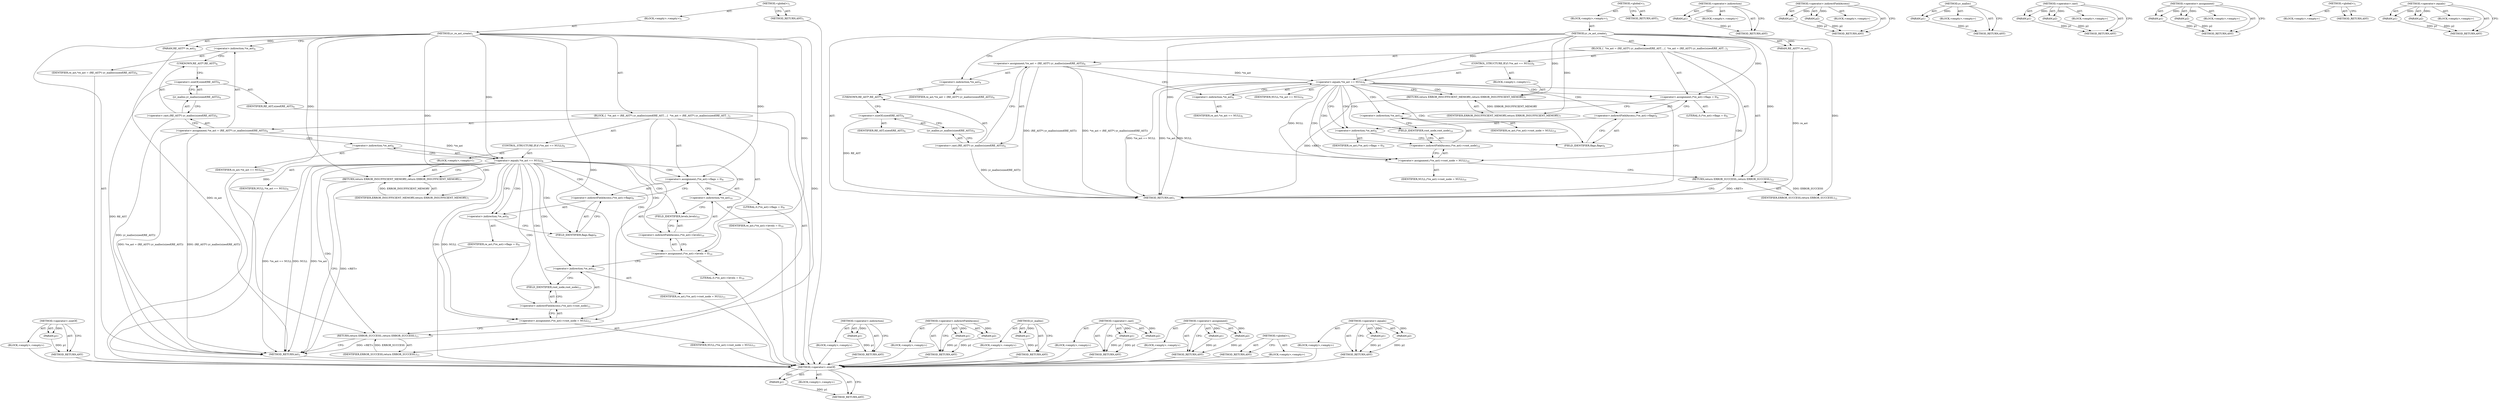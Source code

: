 digraph "&lt;operator&gt;.equals" {
vulnerable_80 [label=<(METHOD,&lt;operator&gt;.sizeOf)>];
vulnerable_81 [label=<(PARAM,p1)>];
vulnerable_82 [label=<(BLOCK,&lt;empty&gt;,&lt;empty&gt;)>];
vulnerable_83 [label=<(METHOD_RETURN,ANY)>];
vulnerable_6 [label=<(METHOD,&lt;global&gt;)<SUB>1</SUB>>];
vulnerable_7 [label=<(BLOCK,&lt;empty&gt;,&lt;empty&gt;)<SUB>1</SUB>>];
vulnerable_8 [label=<(METHOD,yr_re_ast_create)<SUB>1</SUB>>];
vulnerable_9 [label=<(PARAM,RE_AST** re_ast)<SUB>2</SUB>>];
vulnerable_10 [label=<(BLOCK,{
  *re_ast = (RE_AST*) yr_malloc(sizeof(RE_AST...,{
  *re_ast = (RE_AST*) yr_malloc(sizeof(RE_AST...)<SUB>3</SUB>>];
vulnerable_11 [label=<(&lt;operator&gt;.assignment,*re_ast = (RE_AST*) yr_malloc(sizeof(RE_AST)))<SUB>4</SUB>>];
vulnerable_12 [label=<(&lt;operator&gt;.indirection,*re_ast)<SUB>4</SUB>>];
vulnerable_13 [label=<(IDENTIFIER,re_ast,*re_ast = (RE_AST*) yr_malloc(sizeof(RE_AST)))<SUB>4</SUB>>];
vulnerable_14 [label=<(&lt;operator&gt;.cast,(RE_AST*) yr_malloc(sizeof(RE_AST)))<SUB>4</SUB>>];
vulnerable_15 [label=<(UNKNOWN,RE_AST*,RE_AST*)<SUB>4</SUB>>];
vulnerable_16 [label=<(yr_malloc,yr_malloc(sizeof(RE_AST)))<SUB>4</SUB>>];
vulnerable_17 [label=<(&lt;operator&gt;.sizeOf,sizeof(RE_AST))<SUB>4</SUB>>];
vulnerable_18 [label=<(IDENTIFIER,RE_AST,sizeof(RE_AST))<SUB>4</SUB>>];
vulnerable_19 [label=<(CONTROL_STRUCTURE,IF,if (*re_ast == NULL))<SUB>6</SUB>>];
vulnerable_20 [label=<(&lt;operator&gt;.equals,*re_ast == NULL)<SUB>6</SUB>>];
vulnerable_21 [label=<(&lt;operator&gt;.indirection,*re_ast)<SUB>6</SUB>>];
vulnerable_22 [label=<(IDENTIFIER,re_ast,*re_ast == NULL)<SUB>6</SUB>>];
vulnerable_23 [label=<(IDENTIFIER,NULL,*re_ast == NULL)<SUB>6</SUB>>];
vulnerable_24 [label=<(BLOCK,&lt;empty&gt;,&lt;empty&gt;)<SUB>7</SUB>>];
vulnerable_25 [label=<(RETURN,return ERROR_INSUFFICIENT_MEMORY;,return ERROR_INSUFFICIENT_MEMORY;)<SUB>7</SUB>>];
vulnerable_26 [label=<(IDENTIFIER,ERROR_INSUFFICIENT_MEMORY,return ERROR_INSUFFICIENT_MEMORY;)<SUB>7</SUB>>];
vulnerable_27 [label=<(&lt;operator&gt;.assignment,(*re_ast)-&gt;flags = 0)<SUB>9</SUB>>];
vulnerable_28 [label=<(&lt;operator&gt;.indirectFieldAccess,(*re_ast)-&gt;flags)<SUB>9</SUB>>];
vulnerable_29 [label=<(&lt;operator&gt;.indirection,*re_ast)<SUB>9</SUB>>];
vulnerable_30 [label=<(IDENTIFIER,re_ast,(*re_ast)-&gt;flags = 0)<SUB>9</SUB>>];
vulnerable_31 [label=<(FIELD_IDENTIFIER,flags,flags)<SUB>9</SUB>>];
vulnerable_32 [label=<(LITERAL,0,(*re_ast)-&gt;flags = 0)<SUB>9</SUB>>];
vulnerable_33 [label=<(&lt;operator&gt;.assignment,(*re_ast)-&gt;root_node = NULL)<SUB>10</SUB>>];
vulnerable_34 [label=<(&lt;operator&gt;.indirectFieldAccess,(*re_ast)-&gt;root_node)<SUB>10</SUB>>];
vulnerable_35 [label=<(&lt;operator&gt;.indirection,*re_ast)<SUB>10</SUB>>];
vulnerable_36 [label=<(IDENTIFIER,re_ast,(*re_ast)-&gt;root_node = NULL)<SUB>10</SUB>>];
vulnerable_37 [label=<(FIELD_IDENTIFIER,root_node,root_node)<SUB>10</SUB>>];
vulnerable_38 [label=<(IDENTIFIER,NULL,(*re_ast)-&gt;root_node = NULL)<SUB>10</SUB>>];
vulnerable_39 [label=<(RETURN,return ERROR_SUCCESS;,return ERROR_SUCCESS;)<SUB>12</SUB>>];
vulnerable_40 [label=<(IDENTIFIER,ERROR_SUCCESS,return ERROR_SUCCESS;)<SUB>12</SUB>>];
vulnerable_41 [label=<(METHOD_RETURN,int)<SUB>1</SUB>>];
vulnerable_43 [label=<(METHOD_RETURN,ANY)<SUB>1</SUB>>];
vulnerable_67 [label=<(METHOD,&lt;operator&gt;.indirection)>];
vulnerable_68 [label=<(PARAM,p1)>];
vulnerable_69 [label=<(BLOCK,&lt;empty&gt;,&lt;empty&gt;)>];
vulnerable_70 [label=<(METHOD_RETURN,ANY)>];
vulnerable_89 [label=<(METHOD,&lt;operator&gt;.indirectFieldAccess)>];
vulnerable_90 [label=<(PARAM,p1)>];
vulnerable_91 [label=<(PARAM,p2)>];
vulnerable_92 [label=<(BLOCK,&lt;empty&gt;,&lt;empty&gt;)>];
vulnerable_93 [label=<(METHOD_RETURN,ANY)>];
vulnerable_76 [label=<(METHOD,yr_malloc)>];
vulnerable_77 [label=<(PARAM,p1)>];
vulnerable_78 [label=<(BLOCK,&lt;empty&gt;,&lt;empty&gt;)>];
vulnerable_79 [label=<(METHOD_RETURN,ANY)>];
vulnerable_71 [label=<(METHOD,&lt;operator&gt;.cast)>];
vulnerable_72 [label=<(PARAM,p1)>];
vulnerable_73 [label=<(PARAM,p2)>];
vulnerable_74 [label=<(BLOCK,&lt;empty&gt;,&lt;empty&gt;)>];
vulnerable_75 [label=<(METHOD_RETURN,ANY)>];
vulnerable_62 [label=<(METHOD,&lt;operator&gt;.assignment)>];
vulnerable_63 [label=<(PARAM,p1)>];
vulnerable_64 [label=<(PARAM,p2)>];
vulnerable_65 [label=<(BLOCK,&lt;empty&gt;,&lt;empty&gt;)>];
vulnerable_66 [label=<(METHOD_RETURN,ANY)>];
vulnerable_56 [label=<(METHOD,&lt;global&gt;)<SUB>1</SUB>>];
vulnerable_57 [label=<(BLOCK,&lt;empty&gt;,&lt;empty&gt;)>];
vulnerable_58 [label=<(METHOD_RETURN,ANY)>];
vulnerable_84 [label=<(METHOD,&lt;operator&gt;.equals)>];
vulnerable_85 [label=<(PARAM,p1)>];
vulnerable_86 [label=<(PARAM,p2)>];
vulnerable_87 [label=<(BLOCK,&lt;empty&gt;,&lt;empty&gt;)>];
vulnerable_88 [label=<(METHOD_RETURN,ANY)>];
fixed_86 [label=<(METHOD,&lt;operator&gt;.sizeOf)>];
fixed_87 [label=<(PARAM,p1)>];
fixed_88 [label=<(BLOCK,&lt;empty&gt;,&lt;empty&gt;)>];
fixed_89 [label=<(METHOD_RETURN,ANY)>];
fixed_6 [label=<(METHOD,&lt;global&gt;)<SUB>1</SUB>>];
fixed_7 [label=<(BLOCK,&lt;empty&gt;,&lt;empty&gt;)<SUB>1</SUB>>];
fixed_8 [label=<(METHOD,yr_re_ast_create)<SUB>1</SUB>>];
fixed_9 [label=<(PARAM,RE_AST** re_ast)<SUB>2</SUB>>];
fixed_10 [label=<(BLOCK,{
  *re_ast = (RE_AST*) yr_malloc(sizeof(RE_AST...,{
  *re_ast = (RE_AST*) yr_malloc(sizeof(RE_AST...)<SUB>3</SUB>>];
fixed_11 [label=<(&lt;operator&gt;.assignment,*re_ast = (RE_AST*) yr_malloc(sizeof(RE_AST)))<SUB>4</SUB>>];
fixed_12 [label=<(&lt;operator&gt;.indirection,*re_ast)<SUB>4</SUB>>];
fixed_13 [label=<(IDENTIFIER,re_ast,*re_ast = (RE_AST*) yr_malloc(sizeof(RE_AST)))<SUB>4</SUB>>];
fixed_14 [label=<(&lt;operator&gt;.cast,(RE_AST*) yr_malloc(sizeof(RE_AST)))<SUB>4</SUB>>];
fixed_15 [label=<(UNKNOWN,RE_AST*,RE_AST*)<SUB>4</SUB>>];
fixed_16 [label=<(yr_malloc,yr_malloc(sizeof(RE_AST)))<SUB>4</SUB>>];
fixed_17 [label=<(&lt;operator&gt;.sizeOf,sizeof(RE_AST))<SUB>4</SUB>>];
fixed_18 [label=<(IDENTIFIER,RE_AST,sizeof(RE_AST))<SUB>4</SUB>>];
fixed_19 [label=<(CONTROL_STRUCTURE,IF,if (*re_ast == NULL))<SUB>6</SUB>>];
fixed_20 [label=<(&lt;operator&gt;.equals,*re_ast == NULL)<SUB>6</SUB>>];
fixed_21 [label=<(&lt;operator&gt;.indirection,*re_ast)<SUB>6</SUB>>];
fixed_22 [label=<(IDENTIFIER,re_ast,*re_ast == NULL)<SUB>6</SUB>>];
fixed_23 [label=<(IDENTIFIER,NULL,*re_ast == NULL)<SUB>6</SUB>>];
fixed_24 [label=<(BLOCK,&lt;empty&gt;,&lt;empty&gt;)<SUB>7</SUB>>];
fixed_25 [label=<(RETURN,return ERROR_INSUFFICIENT_MEMORY;,return ERROR_INSUFFICIENT_MEMORY;)<SUB>7</SUB>>];
fixed_26 [label=<(IDENTIFIER,ERROR_INSUFFICIENT_MEMORY,return ERROR_INSUFFICIENT_MEMORY;)<SUB>7</SUB>>];
fixed_27 [label=<(&lt;operator&gt;.assignment,(*re_ast)-&gt;flags = 0)<SUB>9</SUB>>];
fixed_28 [label=<(&lt;operator&gt;.indirectFieldAccess,(*re_ast)-&gt;flags)<SUB>9</SUB>>];
fixed_29 [label=<(&lt;operator&gt;.indirection,*re_ast)<SUB>9</SUB>>];
fixed_30 [label=<(IDENTIFIER,re_ast,(*re_ast)-&gt;flags = 0)<SUB>9</SUB>>];
fixed_31 [label=<(FIELD_IDENTIFIER,flags,flags)<SUB>9</SUB>>];
fixed_32 [label=<(LITERAL,0,(*re_ast)-&gt;flags = 0)<SUB>9</SUB>>];
fixed_33 [label=<(&lt;operator&gt;.assignment,(*re_ast)-&gt;levels = 0)<SUB>10</SUB>>];
fixed_34 [label=<(&lt;operator&gt;.indirectFieldAccess,(*re_ast)-&gt;levels)<SUB>10</SUB>>];
fixed_35 [label=<(&lt;operator&gt;.indirection,*re_ast)<SUB>10</SUB>>];
fixed_36 [label=<(IDENTIFIER,re_ast,(*re_ast)-&gt;levels = 0)<SUB>10</SUB>>];
fixed_37 [label=<(FIELD_IDENTIFIER,levels,levels)<SUB>10</SUB>>];
fixed_38 [label=<(LITERAL,0,(*re_ast)-&gt;levels = 0)<SUB>10</SUB>>];
fixed_39 [label=<(&lt;operator&gt;.assignment,(*re_ast)-&gt;root_node = NULL)<SUB>11</SUB>>];
fixed_40 [label=<(&lt;operator&gt;.indirectFieldAccess,(*re_ast)-&gt;root_node)<SUB>11</SUB>>];
fixed_41 [label=<(&lt;operator&gt;.indirection,*re_ast)<SUB>11</SUB>>];
fixed_42 [label=<(IDENTIFIER,re_ast,(*re_ast)-&gt;root_node = NULL)<SUB>11</SUB>>];
fixed_43 [label=<(FIELD_IDENTIFIER,root_node,root_node)<SUB>11</SUB>>];
fixed_44 [label=<(IDENTIFIER,NULL,(*re_ast)-&gt;root_node = NULL)<SUB>11</SUB>>];
fixed_45 [label=<(RETURN,return ERROR_SUCCESS;,return ERROR_SUCCESS;)<SUB>13</SUB>>];
fixed_46 [label=<(IDENTIFIER,ERROR_SUCCESS,return ERROR_SUCCESS;)<SUB>13</SUB>>];
fixed_47 [label=<(METHOD_RETURN,int)<SUB>1</SUB>>];
fixed_49 [label=<(METHOD_RETURN,ANY)<SUB>1</SUB>>];
fixed_73 [label=<(METHOD,&lt;operator&gt;.indirection)>];
fixed_74 [label=<(PARAM,p1)>];
fixed_75 [label=<(BLOCK,&lt;empty&gt;,&lt;empty&gt;)>];
fixed_76 [label=<(METHOD_RETURN,ANY)>];
fixed_95 [label=<(METHOD,&lt;operator&gt;.indirectFieldAccess)>];
fixed_96 [label=<(PARAM,p1)>];
fixed_97 [label=<(PARAM,p2)>];
fixed_98 [label=<(BLOCK,&lt;empty&gt;,&lt;empty&gt;)>];
fixed_99 [label=<(METHOD_RETURN,ANY)>];
fixed_82 [label=<(METHOD,yr_malloc)>];
fixed_83 [label=<(PARAM,p1)>];
fixed_84 [label=<(BLOCK,&lt;empty&gt;,&lt;empty&gt;)>];
fixed_85 [label=<(METHOD_RETURN,ANY)>];
fixed_77 [label=<(METHOD,&lt;operator&gt;.cast)>];
fixed_78 [label=<(PARAM,p1)>];
fixed_79 [label=<(PARAM,p2)>];
fixed_80 [label=<(BLOCK,&lt;empty&gt;,&lt;empty&gt;)>];
fixed_81 [label=<(METHOD_RETURN,ANY)>];
fixed_68 [label=<(METHOD,&lt;operator&gt;.assignment)>];
fixed_69 [label=<(PARAM,p1)>];
fixed_70 [label=<(PARAM,p2)>];
fixed_71 [label=<(BLOCK,&lt;empty&gt;,&lt;empty&gt;)>];
fixed_72 [label=<(METHOD_RETURN,ANY)>];
fixed_62 [label=<(METHOD,&lt;global&gt;)<SUB>1</SUB>>];
fixed_63 [label=<(BLOCK,&lt;empty&gt;,&lt;empty&gt;)>];
fixed_64 [label=<(METHOD_RETURN,ANY)>];
fixed_90 [label=<(METHOD,&lt;operator&gt;.equals)>];
fixed_91 [label=<(PARAM,p1)>];
fixed_92 [label=<(PARAM,p2)>];
fixed_93 [label=<(BLOCK,&lt;empty&gt;,&lt;empty&gt;)>];
fixed_94 [label=<(METHOD_RETURN,ANY)>];
vulnerable_80 -> vulnerable_81  [key=0, label="AST: "];
vulnerable_80 -> vulnerable_81  [key=1, label="DDG: "];
vulnerable_80 -> vulnerable_82  [key=0, label="AST: "];
vulnerable_80 -> vulnerable_83  [key=0, label="AST: "];
vulnerable_80 -> vulnerable_83  [key=1, label="CFG: "];
vulnerable_81 -> vulnerable_83  [key=0, label="DDG: p1"];
vulnerable_6 -> vulnerable_7  [key=0, label="AST: "];
vulnerable_6 -> vulnerable_43  [key=0, label="AST: "];
vulnerable_6 -> vulnerable_43  [key=1, label="CFG: "];
vulnerable_7 -> vulnerable_8  [key=0, label="AST: "];
vulnerable_8 -> vulnerable_9  [key=0, label="AST: "];
vulnerable_8 -> vulnerable_9  [key=1, label="DDG: "];
vulnerable_8 -> vulnerable_10  [key=0, label="AST: "];
vulnerable_8 -> vulnerable_41  [key=0, label="AST: "];
vulnerable_8 -> vulnerable_12  [key=0, label="CFG: "];
vulnerable_8 -> vulnerable_27  [key=0, label="DDG: "];
vulnerable_8 -> vulnerable_33  [key=0, label="DDG: "];
vulnerable_8 -> vulnerable_39  [key=0, label="DDG: "];
vulnerable_8 -> vulnerable_40  [key=0, label="DDG: "];
vulnerable_8 -> vulnerable_20  [key=0, label="DDG: "];
vulnerable_8 -> vulnerable_25  [key=0, label="DDG: "];
vulnerable_8 -> vulnerable_26  [key=0, label="DDG: "];
vulnerable_9 -> vulnerable_41  [key=0, label="DDG: re_ast"];
vulnerable_10 -> vulnerable_11  [key=0, label="AST: "];
vulnerable_10 -> vulnerable_19  [key=0, label="AST: "];
vulnerable_10 -> vulnerable_27  [key=0, label="AST: "];
vulnerable_10 -> vulnerable_33  [key=0, label="AST: "];
vulnerable_10 -> vulnerable_39  [key=0, label="AST: "];
vulnerable_11 -> vulnerable_12  [key=0, label="AST: "];
vulnerable_11 -> vulnerable_14  [key=0, label="AST: "];
vulnerable_11 -> vulnerable_21  [key=0, label="CFG: "];
vulnerable_11 -> vulnerable_41  [key=0, label="DDG: (RE_AST*) yr_malloc(sizeof(RE_AST))"];
vulnerable_11 -> vulnerable_41  [key=1, label="DDG: *re_ast = (RE_AST*) yr_malloc(sizeof(RE_AST))"];
vulnerable_11 -> vulnerable_20  [key=0, label="DDG: *re_ast"];
vulnerable_12 -> vulnerable_13  [key=0, label="AST: "];
vulnerable_12 -> vulnerable_15  [key=0, label="CFG: "];
vulnerable_14 -> vulnerable_15  [key=0, label="AST: "];
vulnerable_14 -> vulnerable_16  [key=0, label="AST: "];
vulnerable_14 -> vulnerable_11  [key=0, label="CFG: "];
vulnerable_14 -> vulnerable_41  [key=0, label="DDG: yr_malloc(sizeof(RE_AST))"];
vulnerable_15 -> vulnerable_17  [key=0, label="CFG: "];
vulnerable_16 -> vulnerable_17  [key=0, label="AST: "];
vulnerable_16 -> vulnerable_14  [key=0, label="CFG: "];
vulnerable_17 -> vulnerable_18  [key=0, label="AST: "];
vulnerable_17 -> vulnerable_16  [key=0, label="CFG: "];
vulnerable_17 -> vulnerable_41  [key=0, label="DDG: RE_AST"];
vulnerable_19 -> vulnerable_20  [key=0, label="AST: "];
vulnerable_19 -> vulnerable_24  [key=0, label="AST: "];
vulnerable_20 -> vulnerable_21  [key=0, label="AST: "];
vulnerable_20 -> vulnerable_23  [key=0, label="AST: "];
vulnerable_20 -> vulnerable_25  [key=0, label="CFG: "];
vulnerable_20 -> vulnerable_25  [key=1, label="CDG: "];
vulnerable_20 -> vulnerable_29  [key=0, label="CFG: "];
vulnerable_20 -> vulnerable_29  [key=1, label="CDG: "];
vulnerable_20 -> vulnerable_41  [key=0, label="DDG: *re_ast"];
vulnerable_20 -> vulnerable_41  [key=1, label="DDG: NULL"];
vulnerable_20 -> vulnerable_41  [key=2, label="DDG: *re_ast == NULL"];
vulnerable_20 -> vulnerable_33  [key=0, label="DDG: NULL"];
vulnerable_20 -> vulnerable_33  [key=1, label="CDG: "];
vulnerable_20 -> vulnerable_34  [key=0, label="CDG: "];
vulnerable_20 -> vulnerable_28  [key=0, label="CDG: "];
vulnerable_20 -> vulnerable_35  [key=0, label="CDG: "];
vulnerable_20 -> vulnerable_37  [key=0, label="CDG: "];
vulnerable_20 -> vulnerable_39  [key=0, label="CDG: "];
vulnerable_20 -> vulnerable_27  [key=0, label="CDG: "];
vulnerable_20 -> vulnerable_31  [key=0, label="CDG: "];
vulnerable_21 -> vulnerable_22  [key=0, label="AST: "];
vulnerable_21 -> vulnerable_20  [key=0, label="CFG: "];
vulnerable_24 -> vulnerable_25  [key=0, label="AST: "];
vulnerable_25 -> vulnerable_26  [key=0, label="AST: "];
vulnerable_25 -> vulnerable_41  [key=0, label="CFG: "];
vulnerable_25 -> vulnerable_41  [key=1, label="DDG: &lt;RET&gt;"];
vulnerable_26 -> vulnerable_25  [key=0, label="DDG: ERROR_INSUFFICIENT_MEMORY"];
vulnerable_27 -> vulnerable_28  [key=0, label="AST: "];
vulnerable_27 -> vulnerable_32  [key=0, label="AST: "];
vulnerable_27 -> vulnerable_35  [key=0, label="CFG: "];
vulnerable_28 -> vulnerable_29  [key=0, label="AST: "];
vulnerable_28 -> vulnerable_31  [key=0, label="AST: "];
vulnerable_28 -> vulnerable_27  [key=0, label="CFG: "];
vulnerable_29 -> vulnerable_30  [key=0, label="AST: "];
vulnerable_29 -> vulnerable_31  [key=0, label="CFG: "];
vulnerable_31 -> vulnerable_28  [key=0, label="CFG: "];
vulnerable_33 -> vulnerable_34  [key=0, label="AST: "];
vulnerable_33 -> vulnerable_38  [key=0, label="AST: "];
vulnerable_33 -> vulnerable_39  [key=0, label="CFG: "];
vulnerable_34 -> vulnerable_35  [key=0, label="AST: "];
vulnerable_34 -> vulnerable_37  [key=0, label="AST: "];
vulnerable_34 -> vulnerable_33  [key=0, label="CFG: "];
vulnerable_35 -> vulnerable_36  [key=0, label="AST: "];
vulnerable_35 -> vulnerable_37  [key=0, label="CFG: "];
vulnerable_37 -> vulnerable_34  [key=0, label="CFG: "];
vulnerable_39 -> vulnerable_40  [key=0, label="AST: "];
vulnerable_39 -> vulnerable_41  [key=0, label="CFG: "];
vulnerable_39 -> vulnerable_41  [key=1, label="DDG: &lt;RET&gt;"];
vulnerable_40 -> vulnerable_39  [key=0, label="DDG: ERROR_SUCCESS"];
vulnerable_67 -> vulnerable_68  [key=0, label="AST: "];
vulnerable_67 -> vulnerable_68  [key=1, label="DDG: "];
vulnerable_67 -> vulnerable_69  [key=0, label="AST: "];
vulnerable_67 -> vulnerable_70  [key=0, label="AST: "];
vulnerable_67 -> vulnerable_70  [key=1, label="CFG: "];
vulnerable_68 -> vulnerable_70  [key=0, label="DDG: p1"];
vulnerable_89 -> vulnerable_90  [key=0, label="AST: "];
vulnerable_89 -> vulnerable_90  [key=1, label="DDG: "];
vulnerable_89 -> vulnerable_92  [key=0, label="AST: "];
vulnerable_89 -> vulnerable_91  [key=0, label="AST: "];
vulnerable_89 -> vulnerable_91  [key=1, label="DDG: "];
vulnerable_89 -> vulnerable_93  [key=0, label="AST: "];
vulnerable_89 -> vulnerable_93  [key=1, label="CFG: "];
vulnerable_90 -> vulnerable_93  [key=0, label="DDG: p1"];
vulnerable_91 -> vulnerable_93  [key=0, label="DDG: p2"];
vulnerable_76 -> vulnerable_77  [key=0, label="AST: "];
vulnerable_76 -> vulnerable_77  [key=1, label="DDG: "];
vulnerable_76 -> vulnerable_78  [key=0, label="AST: "];
vulnerable_76 -> vulnerable_79  [key=0, label="AST: "];
vulnerable_76 -> vulnerable_79  [key=1, label="CFG: "];
vulnerable_77 -> vulnerable_79  [key=0, label="DDG: p1"];
vulnerable_71 -> vulnerable_72  [key=0, label="AST: "];
vulnerable_71 -> vulnerable_72  [key=1, label="DDG: "];
vulnerable_71 -> vulnerable_74  [key=0, label="AST: "];
vulnerable_71 -> vulnerable_73  [key=0, label="AST: "];
vulnerable_71 -> vulnerable_73  [key=1, label="DDG: "];
vulnerable_71 -> vulnerable_75  [key=0, label="AST: "];
vulnerable_71 -> vulnerable_75  [key=1, label="CFG: "];
vulnerable_72 -> vulnerable_75  [key=0, label="DDG: p1"];
vulnerable_73 -> vulnerable_75  [key=0, label="DDG: p2"];
vulnerable_62 -> vulnerable_63  [key=0, label="AST: "];
vulnerable_62 -> vulnerable_63  [key=1, label="DDG: "];
vulnerable_62 -> vulnerable_65  [key=0, label="AST: "];
vulnerable_62 -> vulnerable_64  [key=0, label="AST: "];
vulnerable_62 -> vulnerable_64  [key=1, label="DDG: "];
vulnerable_62 -> vulnerable_66  [key=0, label="AST: "];
vulnerable_62 -> vulnerable_66  [key=1, label="CFG: "];
vulnerable_63 -> vulnerable_66  [key=0, label="DDG: p1"];
vulnerable_64 -> vulnerable_66  [key=0, label="DDG: p2"];
vulnerable_56 -> vulnerable_57  [key=0, label="AST: "];
vulnerable_56 -> vulnerable_58  [key=0, label="AST: "];
vulnerable_56 -> vulnerable_58  [key=1, label="CFG: "];
vulnerable_84 -> vulnerable_85  [key=0, label="AST: "];
vulnerable_84 -> vulnerable_85  [key=1, label="DDG: "];
vulnerable_84 -> vulnerable_87  [key=0, label="AST: "];
vulnerable_84 -> vulnerable_86  [key=0, label="AST: "];
vulnerable_84 -> vulnerable_86  [key=1, label="DDG: "];
vulnerable_84 -> vulnerable_88  [key=0, label="AST: "];
vulnerable_84 -> vulnerable_88  [key=1, label="CFG: "];
vulnerable_85 -> vulnerable_88  [key=0, label="DDG: p1"];
vulnerable_86 -> vulnerable_88  [key=0, label="DDG: p2"];
fixed_86 -> fixed_87  [key=0, label="AST: "];
fixed_86 -> fixed_87  [key=1, label="DDG: "];
fixed_86 -> fixed_88  [key=0, label="AST: "];
fixed_86 -> fixed_89  [key=0, label="AST: "];
fixed_86 -> fixed_89  [key=1, label="CFG: "];
fixed_87 -> fixed_89  [key=0, label="DDG: p1"];
fixed_88 -> vulnerable_80  [key=0];
fixed_89 -> vulnerable_80  [key=0];
fixed_6 -> fixed_7  [key=0, label="AST: "];
fixed_6 -> fixed_49  [key=0, label="AST: "];
fixed_6 -> fixed_49  [key=1, label="CFG: "];
fixed_7 -> fixed_8  [key=0, label="AST: "];
fixed_8 -> fixed_9  [key=0, label="AST: "];
fixed_8 -> fixed_9  [key=1, label="DDG: "];
fixed_8 -> fixed_10  [key=0, label="AST: "];
fixed_8 -> fixed_47  [key=0, label="AST: "];
fixed_8 -> fixed_12  [key=0, label="CFG: "];
fixed_8 -> fixed_27  [key=0, label="DDG: "];
fixed_8 -> fixed_33  [key=0, label="DDG: "];
fixed_8 -> fixed_39  [key=0, label="DDG: "];
fixed_8 -> fixed_45  [key=0, label="DDG: "];
fixed_8 -> fixed_46  [key=0, label="DDG: "];
fixed_8 -> fixed_20  [key=0, label="DDG: "];
fixed_8 -> fixed_25  [key=0, label="DDG: "];
fixed_8 -> fixed_26  [key=0, label="DDG: "];
fixed_9 -> fixed_47  [key=0, label="DDG: re_ast"];
fixed_10 -> fixed_11  [key=0, label="AST: "];
fixed_10 -> fixed_19  [key=0, label="AST: "];
fixed_10 -> fixed_27  [key=0, label="AST: "];
fixed_10 -> fixed_33  [key=0, label="AST: "];
fixed_10 -> fixed_39  [key=0, label="AST: "];
fixed_10 -> fixed_45  [key=0, label="AST: "];
fixed_11 -> fixed_12  [key=0, label="AST: "];
fixed_11 -> fixed_14  [key=0, label="AST: "];
fixed_11 -> fixed_21  [key=0, label="CFG: "];
fixed_11 -> fixed_47  [key=0, label="DDG: (RE_AST*) yr_malloc(sizeof(RE_AST))"];
fixed_11 -> fixed_47  [key=1, label="DDG: *re_ast = (RE_AST*) yr_malloc(sizeof(RE_AST))"];
fixed_11 -> fixed_20  [key=0, label="DDG: *re_ast"];
fixed_12 -> fixed_13  [key=0, label="AST: "];
fixed_12 -> fixed_15  [key=0, label="CFG: "];
fixed_13 -> vulnerable_80  [key=0];
fixed_14 -> fixed_15  [key=0, label="AST: "];
fixed_14 -> fixed_16  [key=0, label="AST: "];
fixed_14 -> fixed_11  [key=0, label="CFG: "];
fixed_14 -> fixed_47  [key=0, label="DDG: yr_malloc(sizeof(RE_AST))"];
fixed_15 -> fixed_17  [key=0, label="CFG: "];
fixed_16 -> fixed_17  [key=0, label="AST: "];
fixed_16 -> fixed_14  [key=0, label="CFG: "];
fixed_17 -> fixed_18  [key=0, label="AST: "];
fixed_17 -> fixed_16  [key=0, label="CFG: "];
fixed_17 -> fixed_47  [key=0, label="DDG: RE_AST"];
fixed_18 -> vulnerable_80  [key=0];
fixed_19 -> fixed_20  [key=0, label="AST: "];
fixed_19 -> fixed_24  [key=0, label="AST: "];
fixed_20 -> fixed_21  [key=0, label="AST: "];
fixed_20 -> fixed_23  [key=0, label="AST: "];
fixed_20 -> fixed_25  [key=0, label="CFG: "];
fixed_20 -> fixed_25  [key=1, label="CDG: "];
fixed_20 -> fixed_29  [key=0, label="CFG: "];
fixed_20 -> fixed_29  [key=1, label="CDG: "];
fixed_20 -> fixed_47  [key=0, label="DDG: *re_ast"];
fixed_20 -> fixed_47  [key=1, label="DDG: NULL"];
fixed_20 -> fixed_47  [key=2, label="DDG: *re_ast == NULL"];
fixed_20 -> fixed_39  [key=0, label="DDG: NULL"];
fixed_20 -> fixed_39  [key=1, label="CDG: "];
fixed_20 -> fixed_40  [key=0, label="CDG: "];
fixed_20 -> fixed_34  [key=0, label="CDG: "];
fixed_20 -> fixed_33  [key=0, label="CDG: "];
fixed_20 -> fixed_28  [key=0, label="CDG: "];
fixed_20 -> fixed_35  [key=0, label="CDG: "];
fixed_20 -> fixed_37  [key=0, label="CDG: "];
fixed_20 -> fixed_41  [key=0, label="CDG: "];
fixed_20 -> fixed_45  [key=0, label="CDG: "];
fixed_20 -> fixed_27  [key=0, label="CDG: "];
fixed_20 -> fixed_31  [key=0, label="CDG: "];
fixed_20 -> fixed_43  [key=0, label="CDG: "];
fixed_21 -> fixed_22  [key=0, label="AST: "];
fixed_21 -> fixed_20  [key=0, label="CFG: "];
fixed_22 -> vulnerable_80  [key=0];
fixed_23 -> vulnerable_80  [key=0];
fixed_24 -> fixed_25  [key=0, label="AST: "];
fixed_25 -> fixed_26  [key=0, label="AST: "];
fixed_25 -> fixed_47  [key=0, label="CFG: "];
fixed_25 -> fixed_47  [key=1, label="DDG: &lt;RET&gt;"];
fixed_26 -> fixed_25  [key=0, label="DDG: ERROR_INSUFFICIENT_MEMORY"];
fixed_27 -> fixed_28  [key=0, label="AST: "];
fixed_27 -> fixed_32  [key=0, label="AST: "];
fixed_27 -> fixed_35  [key=0, label="CFG: "];
fixed_28 -> fixed_29  [key=0, label="AST: "];
fixed_28 -> fixed_31  [key=0, label="AST: "];
fixed_28 -> fixed_27  [key=0, label="CFG: "];
fixed_29 -> fixed_30  [key=0, label="AST: "];
fixed_29 -> fixed_31  [key=0, label="CFG: "];
fixed_30 -> vulnerable_80  [key=0];
fixed_31 -> fixed_28  [key=0, label="CFG: "];
fixed_32 -> vulnerable_80  [key=0];
fixed_33 -> fixed_34  [key=0, label="AST: "];
fixed_33 -> fixed_38  [key=0, label="AST: "];
fixed_33 -> fixed_41  [key=0, label="CFG: "];
fixed_34 -> fixed_35  [key=0, label="AST: "];
fixed_34 -> fixed_37  [key=0, label="AST: "];
fixed_34 -> fixed_33  [key=0, label="CFG: "];
fixed_35 -> fixed_36  [key=0, label="AST: "];
fixed_35 -> fixed_37  [key=0, label="CFG: "];
fixed_36 -> vulnerable_80  [key=0];
fixed_37 -> fixed_34  [key=0, label="CFG: "];
fixed_38 -> vulnerable_80  [key=0];
fixed_39 -> fixed_40  [key=0, label="AST: "];
fixed_39 -> fixed_44  [key=0, label="AST: "];
fixed_39 -> fixed_45  [key=0, label="CFG: "];
fixed_40 -> fixed_41  [key=0, label="AST: "];
fixed_40 -> fixed_43  [key=0, label="AST: "];
fixed_40 -> fixed_39  [key=0, label="CFG: "];
fixed_41 -> fixed_42  [key=0, label="AST: "];
fixed_41 -> fixed_43  [key=0, label="CFG: "];
fixed_42 -> vulnerable_80  [key=0];
fixed_43 -> fixed_40  [key=0, label="CFG: "];
fixed_44 -> vulnerable_80  [key=0];
fixed_45 -> fixed_46  [key=0, label="AST: "];
fixed_45 -> fixed_47  [key=0, label="CFG: "];
fixed_45 -> fixed_47  [key=1, label="DDG: &lt;RET&gt;"];
fixed_46 -> fixed_45  [key=0, label="DDG: ERROR_SUCCESS"];
fixed_47 -> vulnerable_80  [key=0];
fixed_49 -> vulnerable_80  [key=0];
fixed_73 -> fixed_74  [key=0, label="AST: "];
fixed_73 -> fixed_74  [key=1, label="DDG: "];
fixed_73 -> fixed_75  [key=0, label="AST: "];
fixed_73 -> fixed_76  [key=0, label="AST: "];
fixed_73 -> fixed_76  [key=1, label="CFG: "];
fixed_74 -> fixed_76  [key=0, label="DDG: p1"];
fixed_75 -> vulnerable_80  [key=0];
fixed_76 -> vulnerable_80  [key=0];
fixed_95 -> fixed_96  [key=0, label="AST: "];
fixed_95 -> fixed_96  [key=1, label="DDG: "];
fixed_95 -> fixed_98  [key=0, label="AST: "];
fixed_95 -> fixed_97  [key=0, label="AST: "];
fixed_95 -> fixed_97  [key=1, label="DDG: "];
fixed_95 -> fixed_99  [key=0, label="AST: "];
fixed_95 -> fixed_99  [key=1, label="CFG: "];
fixed_96 -> fixed_99  [key=0, label="DDG: p1"];
fixed_97 -> fixed_99  [key=0, label="DDG: p2"];
fixed_98 -> vulnerable_80  [key=0];
fixed_99 -> vulnerable_80  [key=0];
fixed_82 -> fixed_83  [key=0, label="AST: "];
fixed_82 -> fixed_83  [key=1, label="DDG: "];
fixed_82 -> fixed_84  [key=0, label="AST: "];
fixed_82 -> fixed_85  [key=0, label="AST: "];
fixed_82 -> fixed_85  [key=1, label="CFG: "];
fixed_83 -> fixed_85  [key=0, label="DDG: p1"];
fixed_84 -> vulnerable_80  [key=0];
fixed_85 -> vulnerable_80  [key=0];
fixed_77 -> fixed_78  [key=0, label="AST: "];
fixed_77 -> fixed_78  [key=1, label="DDG: "];
fixed_77 -> fixed_80  [key=0, label="AST: "];
fixed_77 -> fixed_79  [key=0, label="AST: "];
fixed_77 -> fixed_79  [key=1, label="DDG: "];
fixed_77 -> fixed_81  [key=0, label="AST: "];
fixed_77 -> fixed_81  [key=1, label="CFG: "];
fixed_78 -> fixed_81  [key=0, label="DDG: p1"];
fixed_79 -> fixed_81  [key=0, label="DDG: p2"];
fixed_80 -> vulnerable_80  [key=0];
fixed_81 -> vulnerable_80  [key=0];
fixed_68 -> fixed_69  [key=0, label="AST: "];
fixed_68 -> fixed_69  [key=1, label="DDG: "];
fixed_68 -> fixed_71  [key=0, label="AST: "];
fixed_68 -> fixed_70  [key=0, label="AST: "];
fixed_68 -> fixed_70  [key=1, label="DDG: "];
fixed_68 -> fixed_72  [key=0, label="AST: "];
fixed_68 -> fixed_72  [key=1, label="CFG: "];
fixed_69 -> fixed_72  [key=0, label="DDG: p1"];
fixed_70 -> fixed_72  [key=0, label="DDG: p2"];
fixed_71 -> vulnerable_80  [key=0];
fixed_72 -> vulnerable_80  [key=0];
fixed_62 -> fixed_63  [key=0, label="AST: "];
fixed_62 -> fixed_64  [key=0, label="AST: "];
fixed_62 -> fixed_64  [key=1, label="CFG: "];
fixed_63 -> vulnerable_80  [key=0];
fixed_64 -> vulnerable_80  [key=0];
fixed_90 -> fixed_91  [key=0, label="AST: "];
fixed_90 -> fixed_91  [key=1, label="DDG: "];
fixed_90 -> fixed_93  [key=0, label="AST: "];
fixed_90 -> fixed_92  [key=0, label="AST: "];
fixed_90 -> fixed_92  [key=1, label="DDG: "];
fixed_90 -> fixed_94  [key=0, label="AST: "];
fixed_90 -> fixed_94  [key=1, label="CFG: "];
fixed_91 -> fixed_94  [key=0, label="DDG: p1"];
fixed_92 -> fixed_94  [key=0, label="DDG: p2"];
fixed_93 -> vulnerable_80  [key=0];
fixed_94 -> vulnerable_80  [key=0];
}
